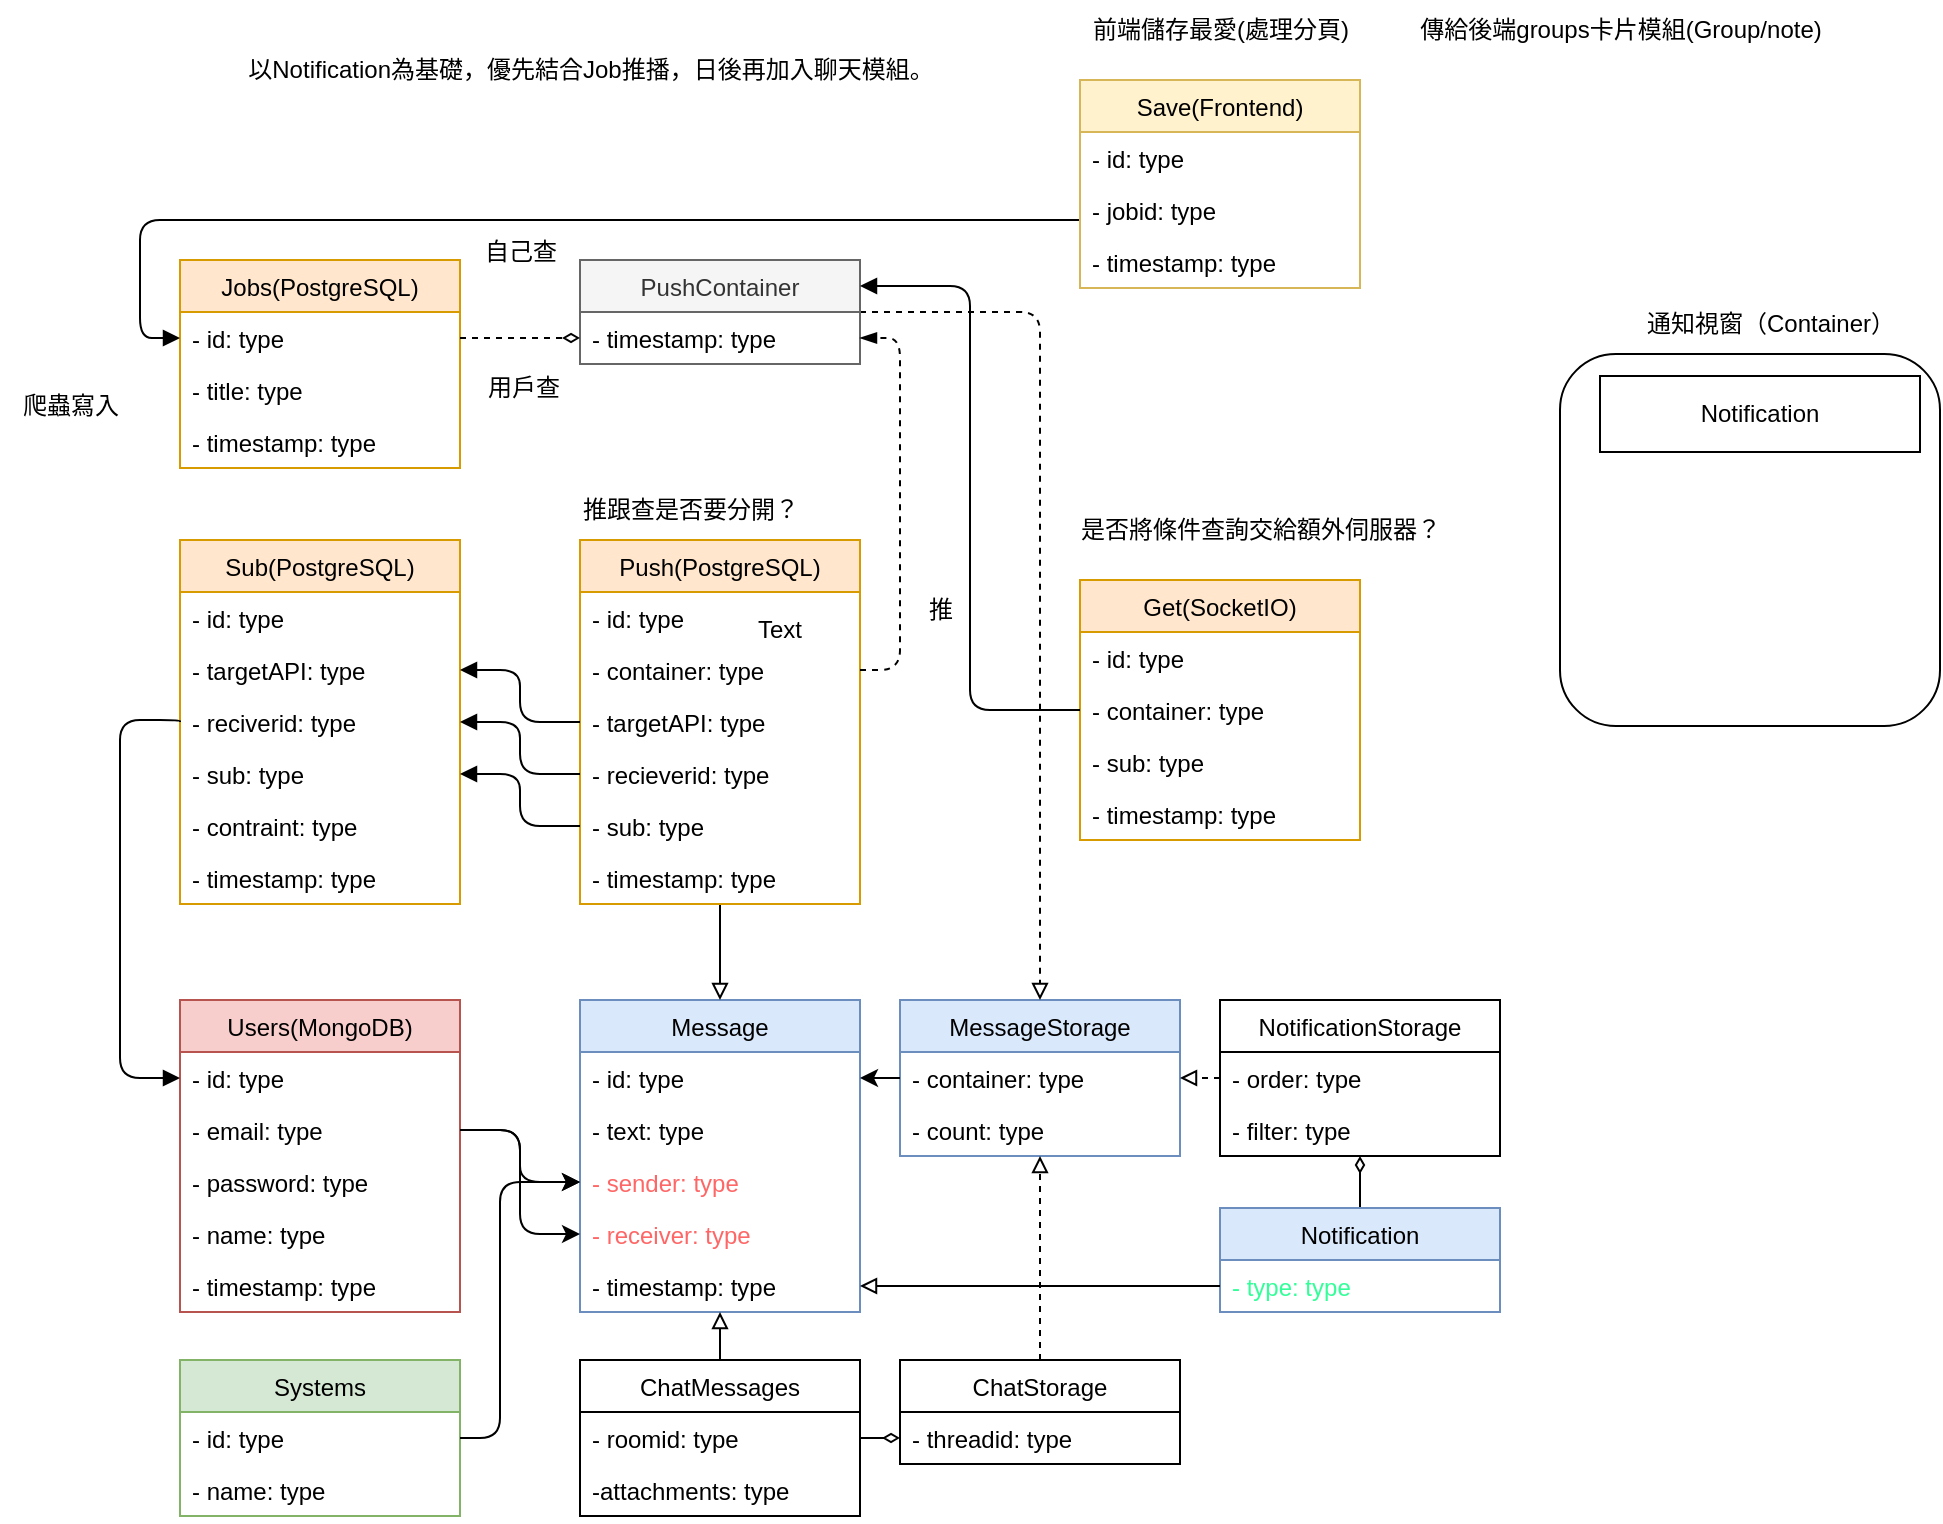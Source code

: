 <mxfile>
    <diagram id="IKxzuHGlvWSWvQ6Zm9Ag" name="Page-1">
        <mxGraphModel dx="582" dy="1463" grid="1" gridSize="10" guides="1" tooltips="1" connect="1" arrows="1" fold="1" page="1" pageScale="1" pageWidth="850" pageHeight="1100" math="0" shadow="0">
            <root>
                <mxCell id="0"/>
                <mxCell id="1" parent="0"/>
                <mxCell id="6" value="Message" style="swimlane;fontStyle=0;childLayout=stackLayout;horizontal=1;startSize=26;fillColor=#dae8fc;horizontalStack=0;resizeParent=1;resizeParentMax=0;resizeLast=0;collapsible=1;marginBottom=0;strokeColor=#6c8ebf;" parent="1" vertex="1">
                    <mxGeometry x="400" y="60" width="140" height="156" as="geometry">
                        <mxRectangle x="200" y="60" width="100" height="30" as="alternateBounds"/>
                    </mxGeometry>
                </mxCell>
                <mxCell id="7" value="- id: type" style="text;strokeColor=none;fillColor=none;align=left;verticalAlign=top;spacingLeft=4;spacingRight=4;overflow=hidden;rotatable=0;points=[[0,0.5],[1,0.5]];portConstraint=eastwest;" parent="6" vertex="1">
                    <mxGeometry y="26" width="140" height="26" as="geometry"/>
                </mxCell>
                <mxCell id="8" value="- text: type" style="text;strokeColor=none;fillColor=none;align=left;verticalAlign=top;spacingLeft=4;spacingRight=4;overflow=hidden;rotatable=0;points=[[0,0.5],[1,0.5]];portConstraint=eastwest;" parent="6" vertex="1">
                    <mxGeometry y="52" width="140" height="26" as="geometry"/>
                </mxCell>
                <mxCell id="9" value="- sender: type" style="text;strokeColor=none;fillColor=none;align=left;verticalAlign=top;spacingLeft=4;spacingRight=4;overflow=hidden;rotatable=0;points=[[0,0.5],[1,0.5]];portConstraint=eastwest;fontColor=#FF6666;" parent="6" vertex="1">
                    <mxGeometry y="78" width="140" height="26" as="geometry"/>
                </mxCell>
                <mxCell id="11" value="- receiver: type" style="text;strokeColor=none;fillColor=none;align=left;verticalAlign=top;spacingLeft=4;spacingRight=4;overflow=hidden;rotatable=0;points=[[0,0.5],[1,0.5]];portConstraint=eastwest;fontColor=#FF6666;" parent="6" vertex="1">
                    <mxGeometry y="104" width="140" height="26" as="geometry"/>
                </mxCell>
                <mxCell id="12" value="- timestamp: type" style="text;strokeColor=none;fillColor=none;align=left;verticalAlign=top;spacingLeft=4;spacingRight=4;overflow=hidden;rotatable=0;points=[[0,0.5],[1,0.5]];portConstraint=eastwest;" parent="6" vertex="1">
                    <mxGeometry y="130" width="140" height="26" as="geometry"/>
                </mxCell>
                <mxCell id="13" value="NotificationStorage" style="swimlane;fontStyle=0;childLayout=stackLayout;horizontal=1;startSize=26;fillColor=none;horizontalStack=0;resizeParent=1;resizeParentMax=0;resizeLast=0;collapsible=1;marginBottom=0;" parent="1" vertex="1">
                    <mxGeometry x="720" y="60" width="140" height="78" as="geometry">
                        <mxRectangle x="200" y="60" width="100" height="30" as="alternateBounds"/>
                    </mxGeometry>
                </mxCell>
                <mxCell id="14" value="- order: type" style="text;strokeColor=none;fillColor=none;align=left;verticalAlign=top;spacingLeft=4;spacingRight=4;overflow=hidden;rotatable=0;points=[[0,0.5],[1,0.5]];portConstraint=eastwest;" parent="13" vertex="1">
                    <mxGeometry y="26" width="140" height="26" as="geometry"/>
                </mxCell>
                <mxCell id="71" value="- filter: type" style="text;strokeColor=none;fillColor=none;align=left;verticalAlign=top;spacingLeft=4;spacingRight=4;overflow=hidden;rotatable=0;points=[[0,0.5],[1,0.5]];portConstraint=eastwest;" parent="13" vertex="1">
                    <mxGeometry y="52" width="140" height="26" as="geometry"/>
                </mxCell>
                <mxCell id="20" value="Users(MongoDB)" style="swimlane;fontStyle=0;childLayout=stackLayout;horizontal=1;startSize=26;fillColor=#f8cecc;horizontalStack=0;resizeParent=1;resizeParentMax=0;resizeLast=0;collapsible=1;marginBottom=0;strokeColor=#b85450;" parent="1" vertex="1">
                    <mxGeometry x="200" y="60" width="140" height="156" as="geometry">
                        <mxRectangle x="200" y="60" width="100" height="30" as="alternateBounds"/>
                    </mxGeometry>
                </mxCell>
                <mxCell id="32" value="- id: type" style="text;strokeColor=none;fillColor=none;align=left;verticalAlign=top;spacingLeft=4;spacingRight=4;overflow=hidden;rotatable=0;points=[[0,0.5],[1,0.5]];portConstraint=eastwest;" parent="20" vertex="1">
                    <mxGeometry y="26" width="140" height="26" as="geometry"/>
                </mxCell>
                <mxCell id="21" value="- email: type" style="text;strokeColor=none;fillColor=none;align=left;verticalAlign=top;spacingLeft=4;spacingRight=4;overflow=hidden;rotatable=0;points=[[0,0.5],[1,0.5]];portConstraint=eastwest;" parent="20" vertex="1">
                    <mxGeometry y="52" width="140" height="26" as="geometry"/>
                </mxCell>
                <mxCell id="30" value="- password: type" style="text;strokeColor=none;fillColor=none;align=left;verticalAlign=top;spacingLeft=4;spacingRight=4;overflow=hidden;rotatable=0;points=[[0,0.5],[1,0.5]];portConstraint=eastwest;" parent="20" vertex="1">
                    <mxGeometry y="78" width="140" height="26" as="geometry"/>
                </mxCell>
                <mxCell id="31" value="- name: type" style="text;strokeColor=none;fillColor=none;align=left;verticalAlign=top;spacingLeft=4;spacingRight=4;overflow=hidden;rotatable=0;points=[[0,0.5],[1,0.5]];portConstraint=eastwest;" parent="20" vertex="1">
                    <mxGeometry y="104" width="140" height="26" as="geometry"/>
                </mxCell>
                <mxCell id="25" value="- timestamp: type" style="text;strokeColor=none;fillColor=none;align=left;verticalAlign=top;spacingLeft=4;spacingRight=4;overflow=hidden;rotatable=0;points=[[0,0.5],[1,0.5]];portConstraint=eastwest;" parent="20" vertex="1">
                    <mxGeometry y="130" width="140" height="26" as="geometry"/>
                </mxCell>
                <mxCell id="26" style="edgeStyle=orthogonalEdgeStyle;html=1;entryX=0;entryY=0.5;entryDx=0;entryDy=0;exitX=1;exitY=0.5;exitDx=0;exitDy=0;" parent="1" source="21" target="9" edge="1">
                    <mxGeometry relative="1" as="geometry"/>
                </mxCell>
                <mxCell id="27" style="edgeStyle=orthogonalEdgeStyle;html=1;entryX=0;entryY=0.5;entryDx=0;entryDy=0;exitX=1;exitY=0.5;exitDx=0;exitDy=0;" parent="1" source="21" target="11" edge="1">
                    <mxGeometry relative="1" as="geometry">
                        <mxPoint x="350" y="109" as="sourcePoint"/>
                        <mxPoint x="410" y="161" as="targetPoint"/>
                    </mxGeometry>
                </mxCell>
                <mxCell id="33" value="Systems" style="swimlane;fontStyle=0;childLayout=stackLayout;horizontal=1;startSize=26;fillColor=#d5e8d4;horizontalStack=0;resizeParent=1;resizeParentMax=0;resizeLast=0;collapsible=1;marginBottom=0;strokeColor=#82b366;" parent="1" vertex="1">
                    <mxGeometry x="200" y="240" width="140" height="78" as="geometry">
                        <mxRectangle x="200" y="60" width="100" height="30" as="alternateBounds"/>
                    </mxGeometry>
                </mxCell>
                <mxCell id="34" value="- id: type" style="text;strokeColor=none;fillColor=none;align=left;verticalAlign=top;spacingLeft=4;spacingRight=4;overflow=hidden;rotatable=0;points=[[0,0.5],[1,0.5]];portConstraint=eastwest;" parent="33" vertex="1">
                    <mxGeometry y="26" width="140" height="26" as="geometry"/>
                </mxCell>
                <mxCell id="37" value="- name: type" style="text;strokeColor=none;fillColor=none;align=left;verticalAlign=top;spacingLeft=4;spacingRight=4;overflow=hidden;rotatable=0;points=[[0,0.5],[1,0.5]];portConstraint=eastwest;" parent="33" vertex="1">
                    <mxGeometry y="52" width="140" height="26" as="geometry"/>
                </mxCell>
                <mxCell id="40" style="edgeStyle=orthogonalEdgeStyle;html=1;entryX=0;entryY=0.5;entryDx=0;entryDy=0;" parent="1" source="34" target="9" edge="1">
                    <mxGeometry relative="1" as="geometry">
                        <Array as="points">
                            <mxPoint x="360" y="279"/>
                            <mxPoint x="360" y="151"/>
                        </Array>
                    </mxGeometry>
                </mxCell>
                <mxCell id="48" style="html=1;endArrow=block;endFill=0;" parent="1" source="41" target="12" edge="1">
                    <mxGeometry relative="1" as="geometry"/>
                </mxCell>
                <mxCell id="77" style="edgeStyle=none;html=1;entryX=0;entryY=0.5;entryDx=0;entryDy=0;fontColor=#FF3333;endArrow=diamondThin;endFill=0;" parent="1" source="41" target="73" edge="1">
                    <mxGeometry relative="1" as="geometry"/>
                </mxCell>
                <mxCell id="41" value="ChatMessages" style="swimlane;fontStyle=0;childLayout=stackLayout;horizontal=1;startSize=26;fillColor=none;horizontalStack=0;resizeParent=1;resizeParentMax=0;resizeLast=0;collapsible=1;marginBottom=0;" parent="1" vertex="1">
                    <mxGeometry x="400" y="240" width="140" height="78" as="geometry">
                        <mxRectangle x="200" y="60" width="100" height="30" as="alternateBounds"/>
                    </mxGeometry>
                </mxCell>
                <mxCell id="42" value="- roomid: type" style="text;strokeColor=none;fillColor=none;align=left;verticalAlign=top;spacingLeft=4;spacingRight=4;overflow=hidden;rotatable=0;points=[[0,0.5],[1,0.5]];portConstraint=eastwest;" parent="41" vertex="1">
                    <mxGeometry y="26" width="140" height="26" as="geometry"/>
                </mxCell>
                <mxCell id="61" value="-attachments: type" style="text;strokeColor=none;fillColor=none;align=left;verticalAlign=top;spacingLeft=4;spacingRight=4;overflow=hidden;rotatable=0;points=[[0,0.5],[1,0.5]];portConstraint=eastwest;" parent="41" vertex="1">
                    <mxGeometry y="52" width="140" height="26" as="geometry"/>
                </mxCell>
                <mxCell id="64" style="edgeStyle=none;html=1;entryX=0.5;entryY=1;entryDx=0;entryDy=0;fontColor=#FF3333;endArrow=diamondThin;endFill=0;" parent="1" source="53" target="13" edge="1">
                    <mxGeometry relative="1" as="geometry"/>
                </mxCell>
                <mxCell id="53" value="Notification" style="swimlane;fontStyle=0;childLayout=stackLayout;horizontal=1;startSize=26;fillColor=#dae8fc;horizontalStack=0;resizeParent=1;resizeParentMax=0;resizeLast=0;collapsible=1;marginBottom=0;strokeColor=#6c8ebf;" parent="1" vertex="1">
                    <mxGeometry x="720" y="164" width="140" height="52" as="geometry">
                        <mxRectangle x="200" y="60" width="100" height="30" as="alternateBounds"/>
                    </mxGeometry>
                </mxCell>
                <mxCell id="54" value="- type: type" style="text;strokeColor=none;fillColor=none;align=left;verticalAlign=top;spacingLeft=4;spacingRight=4;overflow=hidden;rotatable=0;points=[[0,0.5],[1,0.5]];portConstraint=eastwest;fontColor=#33FF99;" parent="53" vertex="1">
                    <mxGeometry y="26" width="140" height="26" as="geometry"/>
                </mxCell>
                <mxCell id="60" style="edgeStyle=none;html=1;entryX=1;entryY=0.5;entryDx=0;entryDy=0;fontColor=#FF3333;endArrow=block;endFill=0;" parent="1" source="54" target="12" edge="1">
                    <mxGeometry relative="1" as="geometry"/>
                </mxCell>
                <mxCell id="65" value="MessageStorage" style="swimlane;fontStyle=0;childLayout=stackLayout;horizontal=1;startSize=26;fillColor=#dae8fc;horizontalStack=0;resizeParent=1;resizeParentMax=0;resizeLast=0;collapsible=1;marginBottom=0;strokeColor=#6c8ebf;" parent="1" vertex="1">
                    <mxGeometry x="560" y="60" width="140" height="78" as="geometry">
                        <mxRectangle x="200" y="60" width="100" height="30" as="alternateBounds"/>
                    </mxGeometry>
                </mxCell>
                <mxCell id="111" value="- container: type" style="text;strokeColor=none;fillColor=none;align=left;verticalAlign=top;spacingLeft=4;spacingRight=4;overflow=hidden;rotatable=0;points=[[0,0.5],[1,0.5]];portConstraint=eastwest;" parent="65" vertex="1">
                    <mxGeometry y="26" width="140" height="26" as="geometry"/>
                </mxCell>
                <mxCell id="67" value="- count: type" style="text;strokeColor=none;fillColor=none;align=left;verticalAlign=top;spacingLeft=4;spacingRight=4;overflow=hidden;rotatable=0;points=[[0,0.5],[1,0.5]];portConstraint=eastwest;" parent="65" vertex="1">
                    <mxGeometry y="52" width="140" height="26" as="geometry"/>
                </mxCell>
                <mxCell id="69" style="edgeStyle=none;html=1;entryX=1;entryY=0.5;entryDx=0;entryDy=0;fontColor=#FF3333;endArrow=classic;endFill=1;" parent="1" target="7" edge="1">
                    <mxGeometry relative="1" as="geometry">
                        <mxPoint x="560" y="99" as="sourcePoint"/>
                    </mxGeometry>
                </mxCell>
                <mxCell id="70" style="edgeStyle=none;html=1;entryX=1;entryY=0.5;entryDx=0;entryDy=0;fontColor=#FF3333;endArrow=block;endFill=0;dashed=1;" parent="1" source="14" edge="1">
                    <mxGeometry relative="1" as="geometry">
                        <mxPoint x="700" y="99" as="targetPoint"/>
                    </mxGeometry>
                </mxCell>
                <mxCell id="76" style="edgeStyle=none;html=1;dashed=1;fontColor=#FF3333;endArrow=block;endFill=0;" parent="1" source="72" target="67" edge="1">
                    <mxGeometry relative="1" as="geometry"/>
                </mxCell>
                <mxCell id="72" value="ChatStorage" style="swimlane;fontStyle=0;childLayout=stackLayout;horizontal=1;startSize=26;fillColor=none;horizontalStack=0;resizeParent=1;resizeParentMax=0;resizeLast=0;collapsible=1;marginBottom=0;" parent="1" vertex="1">
                    <mxGeometry x="560" y="240" width="140" height="52" as="geometry">
                        <mxRectangle x="200" y="60" width="100" height="30" as="alternateBounds"/>
                    </mxGeometry>
                </mxCell>
                <mxCell id="73" value="- threadid: type" style="text;strokeColor=none;fillColor=none;align=left;verticalAlign=top;spacingLeft=4;spacingRight=4;overflow=hidden;rotatable=0;points=[[0,0.5],[1,0.5]];portConstraint=eastwest;" parent="72" vertex="1">
                    <mxGeometry y="26" width="140" height="26" as="geometry"/>
                </mxCell>
                <mxCell id="79" value="Sub(PostgreSQL)" style="swimlane;fontStyle=0;childLayout=stackLayout;horizontal=1;startSize=26;fillColor=#ffe6cc;horizontalStack=0;resizeParent=1;resizeParentMax=0;resizeLast=0;collapsible=1;marginBottom=0;strokeColor=#d79b00;" parent="1" vertex="1">
                    <mxGeometry x="200" y="-170" width="140" height="182" as="geometry">
                        <mxRectangle x="200" y="60" width="100" height="30" as="alternateBounds"/>
                    </mxGeometry>
                </mxCell>
                <mxCell id="80" value="- id: type" style="text;strokeColor=none;fillColor=none;align=left;verticalAlign=top;spacingLeft=4;spacingRight=4;overflow=hidden;rotatable=0;points=[[0,0.5],[1,0.5]];portConstraint=eastwest;" parent="79" vertex="1">
                    <mxGeometry y="26" width="140" height="26" as="geometry"/>
                </mxCell>
                <mxCell id="109" value="- targetAPI: type" style="text;strokeColor=none;fillColor=none;align=left;verticalAlign=top;spacingLeft=4;spacingRight=4;overflow=hidden;rotatable=0;points=[[0,0.5],[1,0.5]];portConstraint=eastwest;" parent="79" vertex="1">
                    <mxGeometry y="52" width="140" height="26" as="geometry"/>
                </mxCell>
                <mxCell id="107" value="- reciverid: type" style="text;strokeColor=none;fillColor=none;align=left;verticalAlign=top;spacingLeft=4;spacingRight=4;overflow=hidden;rotatable=0;points=[[0,0.5],[1,0.5]];portConstraint=eastwest;" parent="79" vertex="1">
                    <mxGeometry y="78" width="140" height="26" as="geometry"/>
                </mxCell>
                <mxCell id="99" value="- sub: type" style="text;strokeColor=none;fillColor=none;align=left;verticalAlign=top;spacingLeft=4;spacingRight=4;overflow=hidden;rotatable=0;points=[[0,0.5],[1,0.5]];portConstraint=eastwest;" parent="79" vertex="1">
                    <mxGeometry y="104" width="140" height="26" as="geometry"/>
                </mxCell>
                <mxCell id="81" value="- contraint: type" style="text;strokeColor=none;fillColor=none;align=left;verticalAlign=top;spacingLeft=4;spacingRight=4;overflow=hidden;rotatable=0;points=[[0,0.5],[1,0.5]];portConstraint=eastwest;" parent="79" vertex="1">
                    <mxGeometry y="130" width="140" height="26" as="geometry"/>
                </mxCell>
                <mxCell id="84" value="- timestamp: type" style="text;strokeColor=none;fillColor=none;align=left;verticalAlign=top;spacingLeft=4;spacingRight=4;overflow=hidden;rotatable=0;points=[[0,0.5],[1,0.5]];portConstraint=eastwest;" parent="79" vertex="1">
                    <mxGeometry y="156" width="140" height="26" as="geometry"/>
                </mxCell>
                <mxCell id="85" style="edgeStyle=orthogonalEdgeStyle;html=1;entryX=0;entryY=0.5;entryDx=0;entryDy=0;fontColor=#33FF99;endArrow=block;endFill=1;exitX=0;exitY=0.5;exitDx=0;exitDy=0;" parent="1" source="107" target="32" edge="1">
                    <mxGeometry relative="1" as="geometry">
                        <Array as="points">
                            <mxPoint x="200" y="-80"/>
                            <mxPoint x="170" y="-80"/>
                            <mxPoint x="170" y="99"/>
                        </Array>
                    </mxGeometry>
                </mxCell>
                <mxCell id="86" value="Jobs(PostgreSQL)" style="swimlane;fontStyle=0;childLayout=stackLayout;horizontal=1;startSize=26;fillColor=#ffe6cc;horizontalStack=0;resizeParent=1;resizeParentMax=0;resizeLast=0;collapsible=1;marginBottom=0;strokeColor=#d79b00;" parent="1" vertex="1">
                    <mxGeometry x="200" y="-310" width="140" height="104" as="geometry">
                        <mxRectangle x="200" y="60" width="100" height="30" as="alternateBounds"/>
                    </mxGeometry>
                </mxCell>
                <mxCell id="87" value="- id: type" style="text;strokeColor=none;fillColor=none;align=left;verticalAlign=top;spacingLeft=4;spacingRight=4;overflow=hidden;rotatable=0;points=[[0,0.5],[1,0.5]];portConstraint=eastwest;" parent="86" vertex="1">
                    <mxGeometry y="26" width="140" height="26" as="geometry"/>
                </mxCell>
                <mxCell id="88" value="- title: type" style="text;strokeColor=none;fillColor=none;align=left;verticalAlign=top;spacingLeft=4;spacingRight=4;overflow=hidden;rotatable=0;points=[[0,0.5],[1,0.5]];portConstraint=eastwest;" parent="86" vertex="1">
                    <mxGeometry y="52" width="140" height="26" as="geometry"/>
                </mxCell>
                <mxCell id="89" value="- timestamp: type" style="text;strokeColor=none;fillColor=none;align=left;verticalAlign=top;spacingLeft=4;spacingRight=4;overflow=hidden;rotatable=0;points=[[0,0.5],[1,0.5]];portConstraint=eastwest;" parent="86" vertex="1">
                    <mxGeometry y="78" width="140" height="26" as="geometry"/>
                </mxCell>
                <mxCell id="117" style="edgeStyle=orthogonalEdgeStyle;html=1;entryX=0.5;entryY=0;entryDx=0;entryDy=0;fontColor=#000000;endArrow=block;endFill=0;" parent="1" source="90" target="6" edge="1">
                    <mxGeometry relative="1" as="geometry"/>
                </mxCell>
                <mxCell id="90" value="Push(PostgreSQL)" style="swimlane;fontStyle=0;childLayout=stackLayout;horizontal=1;startSize=26;fillColor=#ffe6cc;horizontalStack=0;resizeParent=1;resizeParentMax=0;resizeLast=0;collapsible=1;marginBottom=0;strokeColor=#d79b00;" parent="1" vertex="1">
                    <mxGeometry x="400" y="-170" width="140" height="182" as="geometry">
                        <mxRectangle x="390" y="-120" width="100" height="30" as="alternateBounds"/>
                    </mxGeometry>
                </mxCell>
                <mxCell id="91" value="- id: type" style="text;strokeColor=none;fillColor=none;align=left;verticalAlign=top;spacingLeft=4;spacingRight=4;overflow=hidden;rotatable=0;points=[[0,0.5],[1,0.5]];portConstraint=eastwest;" parent="90" vertex="1">
                    <mxGeometry y="26" width="140" height="26" as="geometry"/>
                </mxCell>
                <mxCell id="92" value="- container: type" style="text;strokeColor=none;fillColor=none;align=left;verticalAlign=top;spacingLeft=4;spacingRight=4;overflow=hidden;rotatable=0;points=[[0,0.5],[1,0.5]];portConstraint=eastwest;" parent="90" vertex="1">
                    <mxGeometry y="52" width="140" height="26" as="geometry"/>
                </mxCell>
                <mxCell id="118" value="- targetAPI: type" style="text;strokeColor=none;fillColor=none;align=left;verticalAlign=top;spacingLeft=4;spacingRight=4;overflow=hidden;rotatable=0;points=[[0,0.5],[1,0.5]];portConstraint=eastwest;" parent="90" vertex="1">
                    <mxGeometry y="78" width="140" height="26" as="geometry"/>
                </mxCell>
                <mxCell id="108" value="- recieverid: type" style="text;strokeColor=none;fillColor=none;align=left;verticalAlign=top;spacingLeft=4;spacingRight=4;overflow=hidden;rotatable=0;points=[[0,0.5],[1,0.5]];portConstraint=eastwest;" parent="90" vertex="1">
                    <mxGeometry y="104" width="140" height="26" as="geometry"/>
                </mxCell>
                <mxCell id="93" value="- sub: type" style="text;strokeColor=none;fillColor=none;align=left;verticalAlign=top;spacingLeft=4;spacingRight=4;overflow=hidden;rotatable=0;points=[[0,0.5],[1,0.5]];portConstraint=eastwest;" parent="90" vertex="1">
                    <mxGeometry y="130" width="140" height="26" as="geometry"/>
                </mxCell>
                <mxCell id="104" value="- timestamp: type" style="text;strokeColor=none;fillColor=none;align=left;verticalAlign=top;spacingLeft=4;spacingRight=4;overflow=hidden;rotatable=0;points=[[0,0.5],[1,0.5]];portConstraint=eastwest;" parent="90" vertex="1">
                    <mxGeometry y="156" width="140" height="26" as="geometry"/>
                </mxCell>
                <mxCell id="110" style="edgeStyle=orthogonalEdgeStyle;html=1;entryX=0.5;entryY=0;entryDx=0;entryDy=0;fontColor=#33FF99;endArrow=block;endFill=0;dashed=1;" parent="1" source="94" target="65" edge="1">
                    <mxGeometry relative="1" as="geometry"/>
                </mxCell>
                <mxCell id="94" value="PushContainer" style="swimlane;fontStyle=0;childLayout=stackLayout;horizontal=1;startSize=26;fillColor=#f5f5f5;horizontalStack=0;resizeParent=1;resizeParentMax=0;resizeLast=0;collapsible=1;marginBottom=0;strokeColor=#666666;fontColor=#333333;" parent="1" vertex="1">
                    <mxGeometry x="400" y="-310" width="140" height="52" as="geometry">
                        <mxRectangle x="200" y="60" width="100" height="30" as="alternateBounds"/>
                    </mxGeometry>
                </mxCell>
                <mxCell id="97" value="- timestamp: type" style="text;strokeColor=none;fillColor=none;align=left;verticalAlign=top;spacingLeft=4;spacingRight=4;overflow=hidden;rotatable=0;points=[[0,0.5],[1,0.5]];portConstraint=eastwest;" parent="94" vertex="1">
                    <mxGeometry y="26" width="140" height="26" as="geometry"/>
                </mxCell>
                <mxCell id="100" style="edgeStyle=orthogonalEdgeStyle;html=1;fontColor=#33FF99;endArrow=diamondThin;endFill=0;dashed=1;entryX=0;entryY=0.5;entryDx=0;entryDy=0;" parent="1" source="87" target="97" edge="1">
                    <mxGeometry relative="1" as="geometry">
                        <mxPoint x="390" y="-245" as="targetPoint"/>
                    </mxGeometry>
                </mxCell>
                <mxCell id="101" style="edgeStyle=orthogonalEdgeStyle;html=1;dashed=1;fontColor=#33FF99;endArrow=blockThin;endFill=1;" parent="1" source="92" edge="1">
                    <mxGeometry relative="1" as="geometry">
                        <mxPoint x="540" y="-271" as="targetPoint"/>
                        <Array as="points">
                            <mxPoint x="560" y="-105"/>
                            <mxPoint x="560" y="-271"/>
                        </Array>
                    </mxGeometry>
                </mxCell>
                <mxCell id="113" value="" style="rounded=1;whiteSpace=wrap;html=1;fontColor=#33FF99;" parent="1" vertex="1">
                    <mxGeometry x="890" y="-263" width="190" height="186" as="geometry"/>
                </mxCell>
                <mxCell id="115" value="&lt;font color=&quot;#000000&quot;&gt;通知視窗（Container）&lt;/font&gt;" style="text;html=1;align=center;verticalAlign=middle;resizable=0;points=[];autosize=1;strokeColor=none;fillColor=none;fontColor=#33FF99;" parent="1" vertex="1">
                    <mxGeometry x="920" y="-293" width="150" height="30" as="geometry"/>
                </mxCell>
                <mxCell id="116" value="Notification" style="rounded=0;whiteSpace=wrap;html=1;fontColor=#000000;" parent="1" vertex="1">
                    <mxGeometry x="910" y="-252" width="160" height="38" as="geometry"/>
                </mxCell>
                <mxCell id="119" style="edgeStyle=orthogonalEdgeStyle;html=1;entryX=1;entryY=0.5;entryDx=0;entryDy=0;fontColor=#000000;endArrow=block;endFill=1;" parent="1" source="118" target="109" edge="1">
                    <mxGeometry relative="1" as="geometry"/>
                </mxCell>
                <mxCell id="122" style="edgeStyle=orthogonalEdgeStyle;html=1;entryX=1;entryY=0.5;entryDx=0;entryDy=0;fontColor=#000000;endArrow=block;endFill=1;" parent="1" source="108" target="107" edge="1">
                    <mxGeometry relative="1" as="geometry"/>
                </mxCell>
                <mxCell id="123" style="edgeStyle=orthogonalEdgeStyle;html=1;entryX=1;entryY=0.5;entryDx=0;entryDy=0;fontColor=#000000;endArrow=block;endFill=1;" parent="1" source="93" target="99" edge="1">
                    <mxGeometry relative="1" as="geometry"/>
                </mxCell>
                <mxCell id="124" value="以Notification為基礎，優先結合Job推播，日後再加入聊天模組。" style="text;html=1;align=center;verticalAlign=middle;resizable=0;points=[];autosize=1;strokeColor=none;fillColor=none;fontColor=#000000;" parent="1" vertex="1">
                    <mxGeometry x="220" y="-420" width="370" height="30" as="geometry"/>
                </mxCell>
                <mxCell id="125" value="推跟查是否要分開？" style="text;html=1;align=center;verticalAlign=middle;resizable=0;points=[];autosize=1;strokeColor=none;fillColor=none;fontColor=#000000;" parent="1" vertex="1">
                    <mxGeometry x="390" y="-200" width="130" height="30" as="geometry"/>
                </mxCell>
                <mxCell id="126" value="自己查" style="text;html=1;align=center;verticalAlign=middle;resizable=0;points=[];autosize=1;strokeColor=none;fillColor=none;fontColor=#000000;" parent="1" vertex="1">
                    <mxGeometry x="340" y="-329" width="60" height="30" as="geometry"/>
                </mxCell>
                <mxCell id="127" value="推" style="text;html=1;align=center;verticalAlign=middle;resizable=0;points=[];autosize=1;strokeColor=none;fillColor=none;fontColor=#000000;" parent="1" vertex="1">
                    <mxGeometry x="560" y="-150" width="40" height="30" as="geometry"/>
                </mxCell>
                <mxCell id="128" value="爬蟲寫入" style="text;html=1;align=center;verticalAlign=middle;resizable=0;points=[];autosize=1;strokeColor=none;fillColor=none;fontColor=#000000;" parent="1" vertex="1">
                    <mxGeometry x="110" y="-252" width="70" height="30" as="geometry"/>
                </mxCell>
                <mxCell id="129" value="&lt;div style=&quot;text-align: center;&quot;&gt;&lt;span style=&quot;background-color: initial;&quot;&gt;用戶查&lt;/span&gt;&lt;/div&gt;" style="text;whiteSpace=wrap;html=1;fontColor=#000000;" parent="1" vertex="1">
                    <mxGeometry x="352" y="-260" width="45" height="30" as="geometry"/>
                </mxCell>
                <mxCell id="130" value="前端儲存最愛(處理分頁)" style="text;html=1;align=center;verticalAlign=middle;resizable=0;points=[];autosize=1;strokeColor=none;fillColor=none;fontColor=#000000;" parent="1" vertex="1">
                    <mxGeometry x="645" y="-440" width="150" height="30" as="geometry"/>
                </mxCell>
                <mxCell id="138" value="Get(SocketIO)" style="swimlane;fontStyle=0;childLayout=stackLayout;horizontal=1;startSize=26;fillColor=#ffe6cc;horizontalStack=0;resizeParent=1;resizeParentMax=0;resizeLast=0;collapsible=1;marginBottom=0;strokeColor=#d79b00;" parent="1" vertex="1">
                    <mxGeometry x="650" y="-150" width="140" height="130" as="geometry">
                        <mxRectangle x="390" y="-120" width="100" height="30" as="alternateBounds"/>
                    </mxGeometry>
                </mxCell>
                <mxCell id="139" value="- id: type" style="text;strokeColor=none;fillColor=none;align=left;verticalAlign=top;spacingLeft=4;spacingRight=4;overflow=hidden;rotatable=0;points=[[0,0.5],[1,0.5]];portConstraint=eastwest;" parent="138" vertex="1">
                    <mxGeometry y="26" width="140" height="26" as="geometry"/>
                </mxCell>
                <mxCell id="140" value="- container: type" style="text;strokeColor=none;fillColor=none;align=left;verticalAlign=top;spacingLeft=4;spacingRight=4;overflow=hidden;rotatable=0;points=[[0,0.5],[1,0.5]];portConstraint=eastwest;" parent="138" vertex="1">
                    <mxGeometry y="52" width="140" height="26" as="geometry"/>
                </mxCell>
                <mxCell id="143" value="- sub: type" style="text;strokeColor=none;fillColor=none;align=left;verticalAlign=top;spacingLeft=4;spacingRight=4;overflow=hidden;rotatable=0;points=[[0,0.5],[1,0.5]];portConstraint=eastwest;" parent="138" vertex="1">
                    <mxGeometry y="78" width="140" height="26" as="geometry"/>
                </mxCell>
                <mxCell id="144" value="- timestamp: type" style="text;strokeColor=none;fillColor=none;align=left;verticalAlign=top;spacingLeft=4;spacingRight=4;overflow=hidden;rotatable=0;points=[[0,0.5],[1,0.5]];portConstraint=eastwest;" parent="138" vertex="1">
                    <mxGeometry y="104" width="140" height="26" as="geometry"/>
                </mxCell>
                <mxCell id="150" style="edgeStyle=orthogonalEdgeStyle;html=1;entryX=0;entryY=0.5;entryDx=0;entryDy=0;fontColor=#000000;endArrow=block;endFill=1;" parent="1" source="145" target="87" edge="1">
                    <mxGeometry relative="1" as="geometry">
                        <Array as="points">
                            <mxPoint x="180" y="-330"/>
                            <mxPoint x="180" y="-271"/>
                        </Array>
                    </mxGeometry>
                </mxCell>
                <mxCell id="145" value="Save(Frontend)" style="swimlane;fontStyle=0;childLayout=stackLayout;horizontal=1;startSize=26;fillColor=#fff2cc;horizontalStack=0;resizeParent=1;resizeParentMax=0;resizeLast=0;collapsible=1;marginBottom=0;strokeColor=#d6b656;" parent="1" vertex="1">
                    <mxGeometry x="650" y="-400" width="140" height="104" as="geometry">
                        <mxRectangle x="390" y="-120" width="100" height="30" as="alternateBounds"/>
                    </mxGeometry>
                </mxCell>
                <mxCell id="146" value="- id: type" style="text;strokeColor=none;fillColor=none;align=left;verticalAlign=top;spacingLeft=4;spacingRight=4;overflow=hidden;rotatable=0;points=[[0,0.5],[1,0.5]];portConstraint=eastwest;" parent="145" vertex="1">
                    <mxGeometry y="26" width="140" height="26" as="geometry"/>
                </mxCell>
                <mxCell id="147" value="- jobid: type" style="text;strokeColor=none;fillColor=none;align=left;verticalAlign=top;spacingLeft=4;spacingRight=4;overflow=hidden;rotatable=0;points=[[0,0.5],[1,0.5]];portConstraint=eastwest;" parent="145" vertex="1">
                    <mxGeometry y="52" width="140" height="26" as="geometry"/>
                </mxCell>
                <mxCell id="149" value="- timestamp: type" style="text;strokeColor=none;fillColor=none;align=left;verticalAlign=top;spacingLeft=4;spacingRight=4;overflow=hidden;rotatable=0;points=[[0,0.5],[1,0.5]];portConstraint=eastwest;" parent="145" vertex="1">
                    <mxGeometry y="78" width="140" height="26" as="geometry"/>
                </mxCell>
                <mxCell id="151" value="傳給後端groups卡片模組(Group/note)" style="text;html=1;align=center;verticalAlign=middle;resizable=0;points=[];autosize=1;strokeColor=none;fillColor=none;fontColor=#000000;" parent="1" vertex="1">
                    <mxGeometry x="810" y="-440" width="220" height="30" as="geometry"/>
                </mxCell>
                <mxCell id="152" style="edgeStyle=orthogonalEdgeStyle;html=1;entryX=1;entryY=0.25;entryDx=0;entryDy=0;fontColor=#000000;endArrow=block;endFill=1;" parent="1" source="140" target="94" edge="1">
                    <mxGeometry relative="1" as="geometry"/>
                </mxCell>
                <mxCell id="153" value="Text" style="text;strokeColor=none;align=center;fillColor=none;html=1;verticalAlign=middle;whiteSpace=wrap;rounded=0;fontColor=#000000;" parent="1" vertex="1">
                    <mxGeometry x="470" y="-140" width="60" height="30" as="geometry"/>
                </mxCell>
                <mxCell id="154" value="是否將條件查詢交給額外伺服器？" style="text;html=1;align=center;verticalAlign=middle;resizable=0;points=[];autosize=1;strokeColor=none;fillColor=none;fontColor=#000000;" parent="1" vertex="1">
                    <mxGeometry x="640" y="-190" width="200" height="30" as="geometry"/>
                </mxCell>
            </root>
        </mxGraphModel>
    </diagram>
</mxfile>
